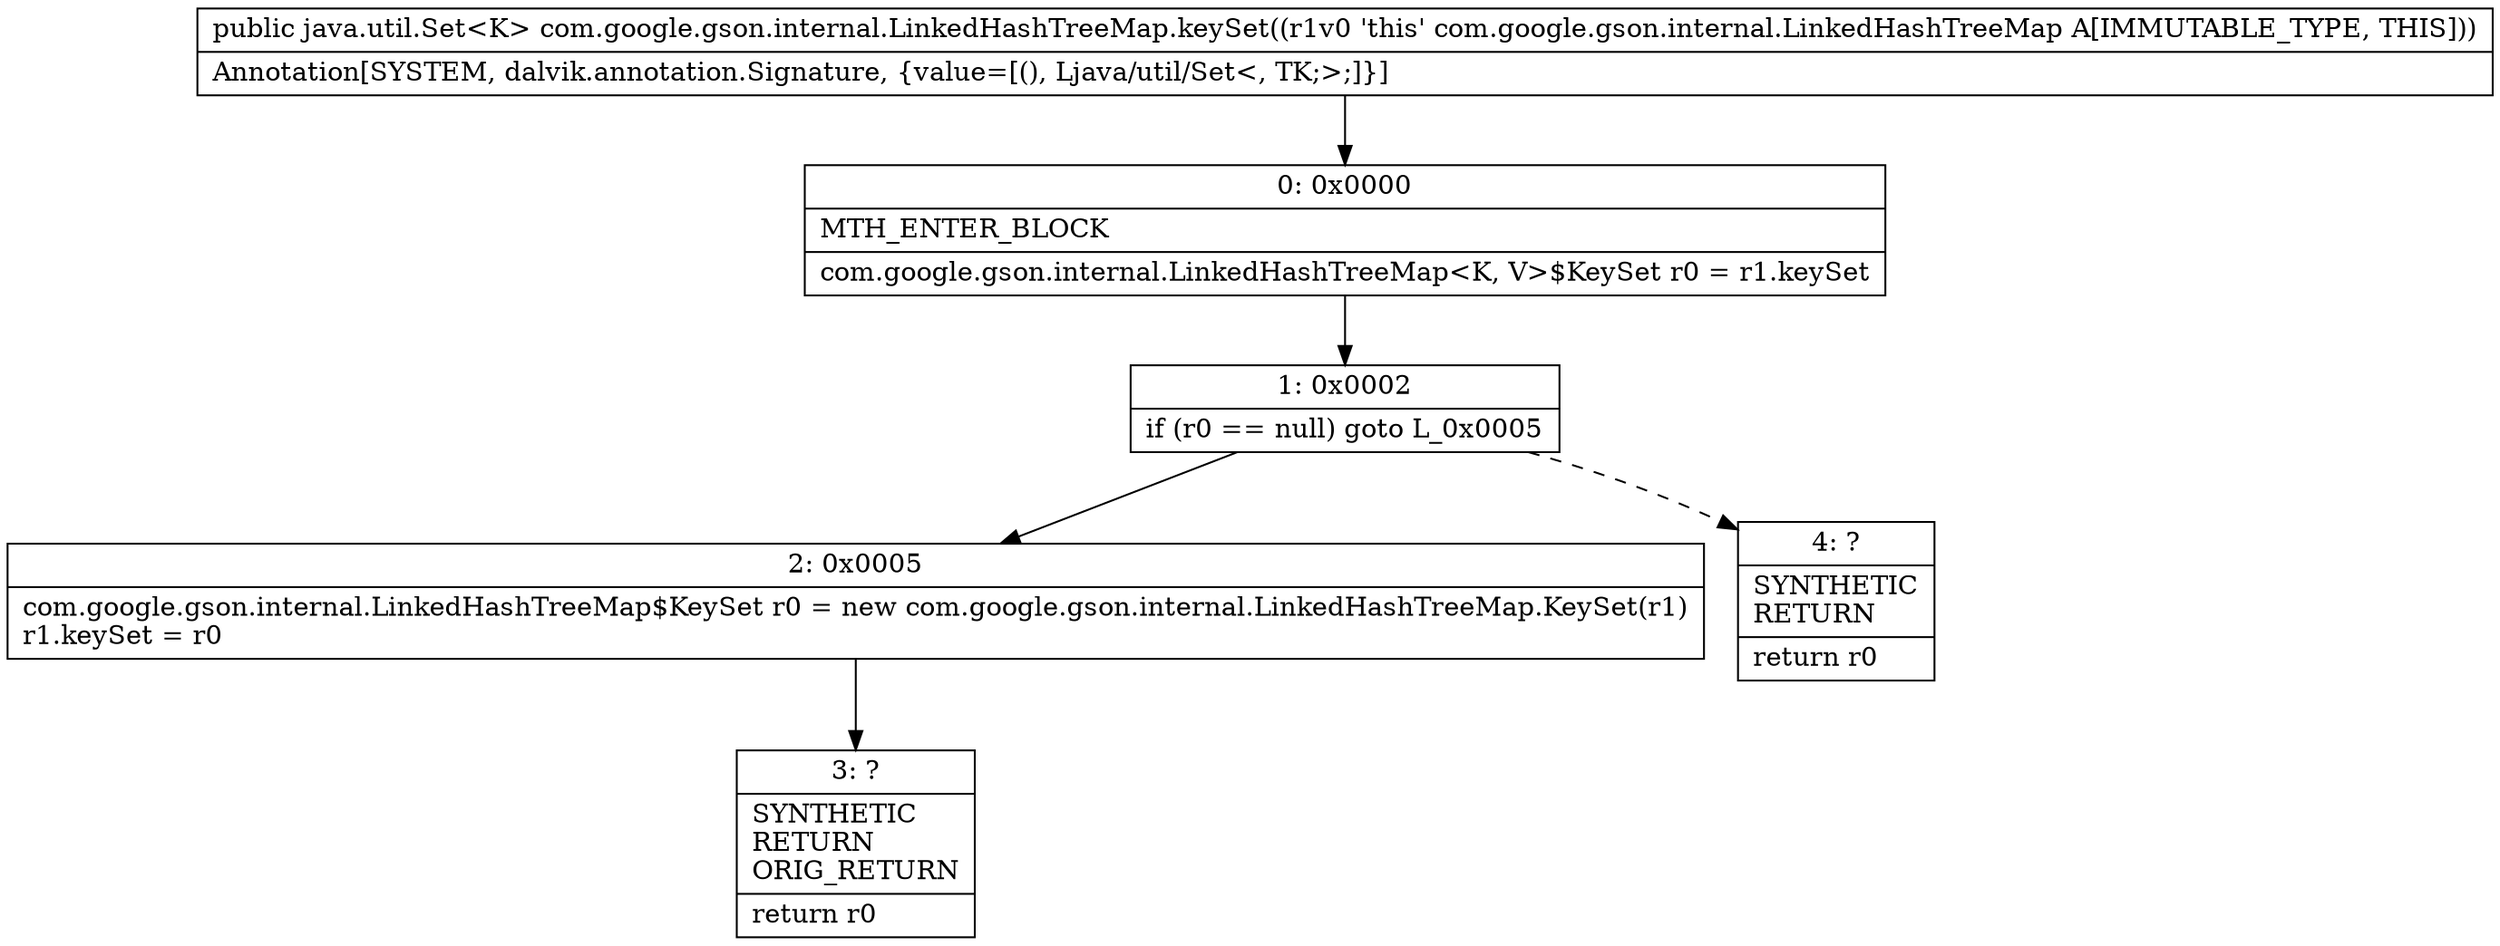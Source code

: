 digraph "CFG forcom.google.gson.internal.LinkedHashTreeMap.keySet()Ljava\/util\/Set;" {
Node_0 [shape=record,label="{0\:\ 0x0000|MTH_ENTER_BLOCK\l|com.google.gson.internal.LinkedHashTreeMap\<K, V\>$KeySet r0 = r1.keySet\l}"];
Node_1 [shape=record,label="{1\:\ 0x0002|if (r0 == null) goto L_0x0005\l}"];
Node_2 [shape=record,label="{2\:\ 0x0005|com.google.gson.internal.LinkedHashTreeMap$KeySet r0 = new com.google.gson.internal.LinkedHashTreeMap.KeySet(r1)\lr1.keySet = r0\l}"];
Node_3 [shape=record,label="{3\:\ ?|SYNTHETIC\lRETURN\lORIG_RETURN\l|return r0\l}"];
Node_4 [shape=record,label="{4\:\ ?|SYNTHETIC\lRETURN\l|return r0\l}"];
MethodNode[shape=record,label="{public java.util.Set\<K\> com.google.gson.internal.LinkedHashTreeMap.keySet((r1v0 'this' com.google.gson.internal.LinkedHashTreeMap A[IMMUTABLE_TYPE, THIS]))  | Annotation[SYSTEM, dalvik.annotation.Signature, \{value=[(), Ljava\/util\/Set\<, TK;\>;]\}]\l}"];
MethodNode -> Node_0;
Node_0 -> Node_1;
Node_1 -> Node_2;
Node_1 -> Node_4[style=dashed];
Node_2 -> Node_3;
}

